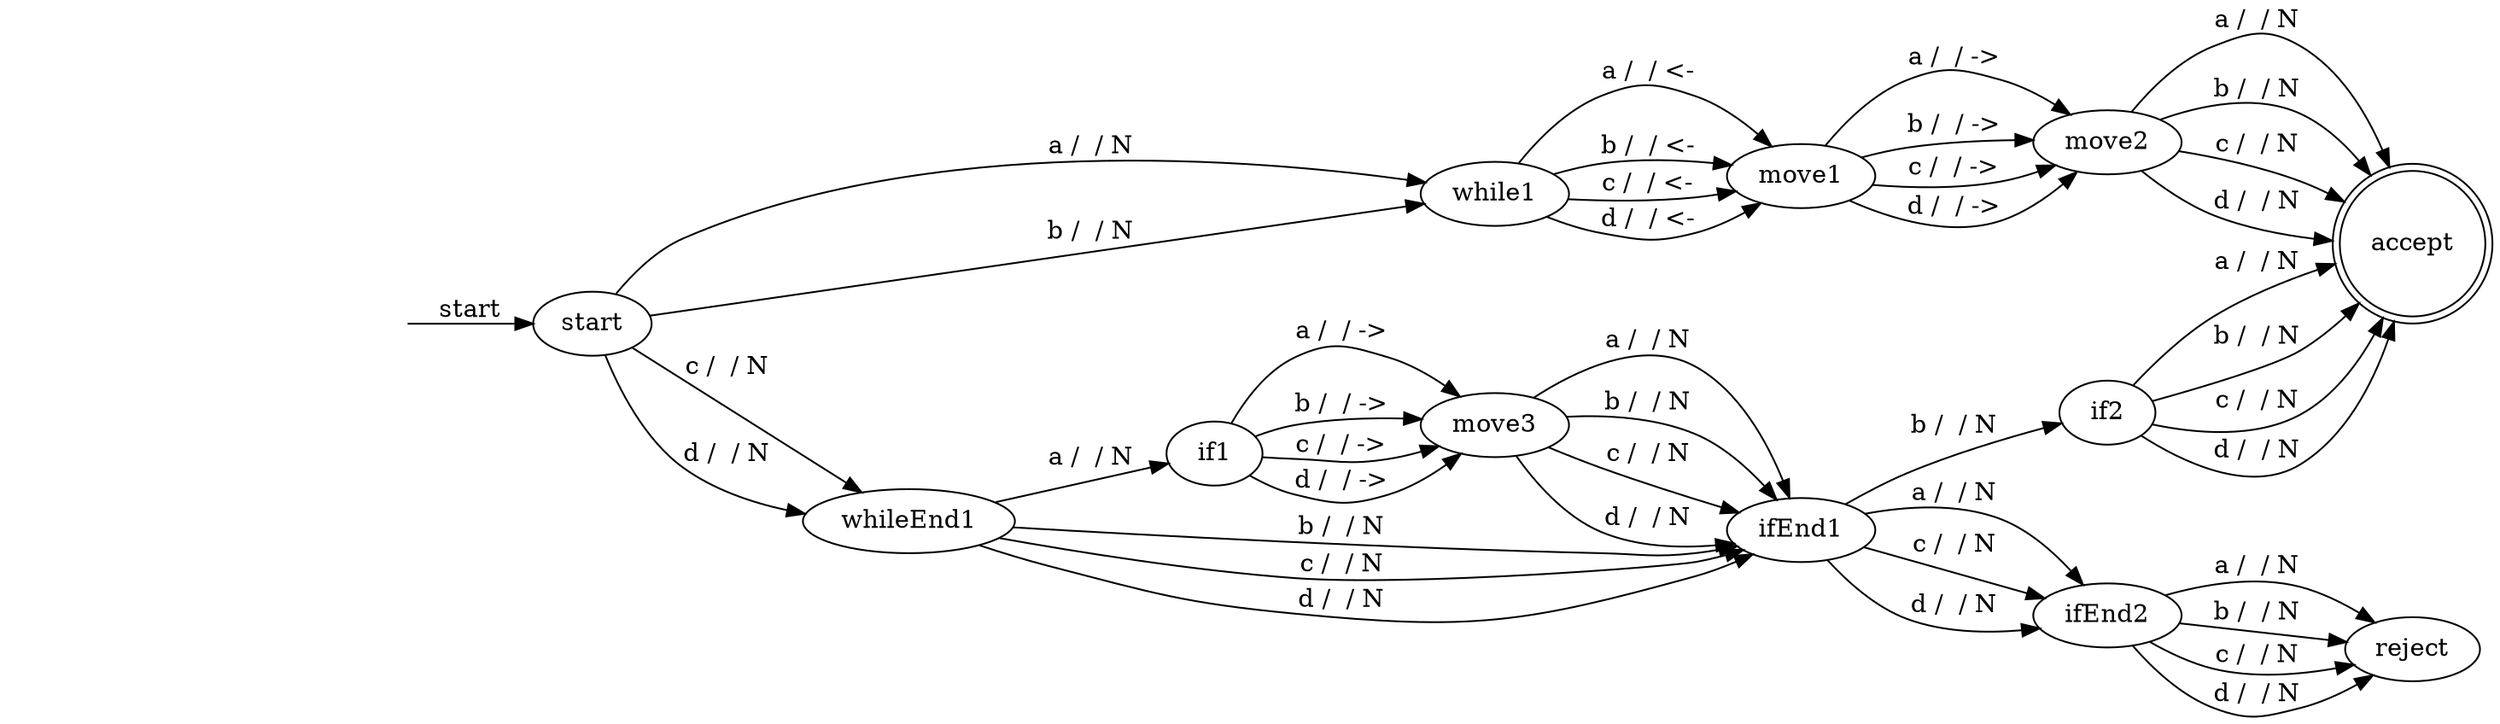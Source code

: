 digraph tm {
rankdir="LR";
accept [shape=doublecircle];
HIDDENSTARTSTATE [color=white, fontcolor=white];
HIDDENSTARTSTATE -> start [label="start"];
while1 -> move1 [label="a /  / <-"];
while1 -> move1 [label="b /  / <-"];
while1 -> move1 [label="c /  / <-"];
while1 -> move1 [label="d /  / <-"];
move1 -> move2 [label="a /  / ->"];
move1 -> move2 [label="b /  / ->"];
move1 -> move2 [label="c /  / ->"];
move1 -> move2 [label="d /  / ->"];
move2 -> accept [label="a /  / N"];
move2 -> accept [label="b /  / N"];
move2 -> accept [label="c /  / N"];
move2 -> accept [label="d /  / N"];
start -> while1 [label="a /  / N"];
start -> while1 [label="b /  / N"];
start -> whileEnd1 [label="c /  / N"];
start -> whileEnd1 [label="d /  / N"];
if1 -> move3 [label="a /  / ->"];
if1 -> move3 [label="b /  / ->"];
if1 -> move3 [label="c /  / ->"];
if1 -> move3 [label="d /  / ->"];
whileEnd1 -> if1 [label="a /  / N"];
move3 -> ifEnd1 [label="a /  / N"];
whileEnd1 -> ifEnd1 [label="b /  / N"];
move3 -> ifEnd1 [label="b /  / N"];
whileEnd1 -> ifEnd1 [label="c /  / N"];
move3 -> ifEnd1 [label="c /  / N"];
whileEnd1 -> ifEnd1 [label="d /  / N"];
move3 -> ifEnd1 [label="d /  / N"];
if2 -> accept [label="a /  / N"];
if2 -> accept [label="b /  / N"];
if2 -> accept [label="c /  / N"];
if2 -> accept [label="d /  / N"];
ifEnd1 -> if2 [label="b /  / N"];
ifEnd1 -> ifEnd2 [label="a /  / N"];
ifEnd1 -> ifEnd2 [label="c /  / N"];
ifEnd1 -> ifEnd2 [label="d /  / N"];
ifEnd2 -> reject [label="a /  / N"];
ifEnd2 -> reject [label="b /  / N"];
ifEnd2 -> reject [label="c /  / N"];
ifEnd2 -> reject [label="d /  / N"];
}
